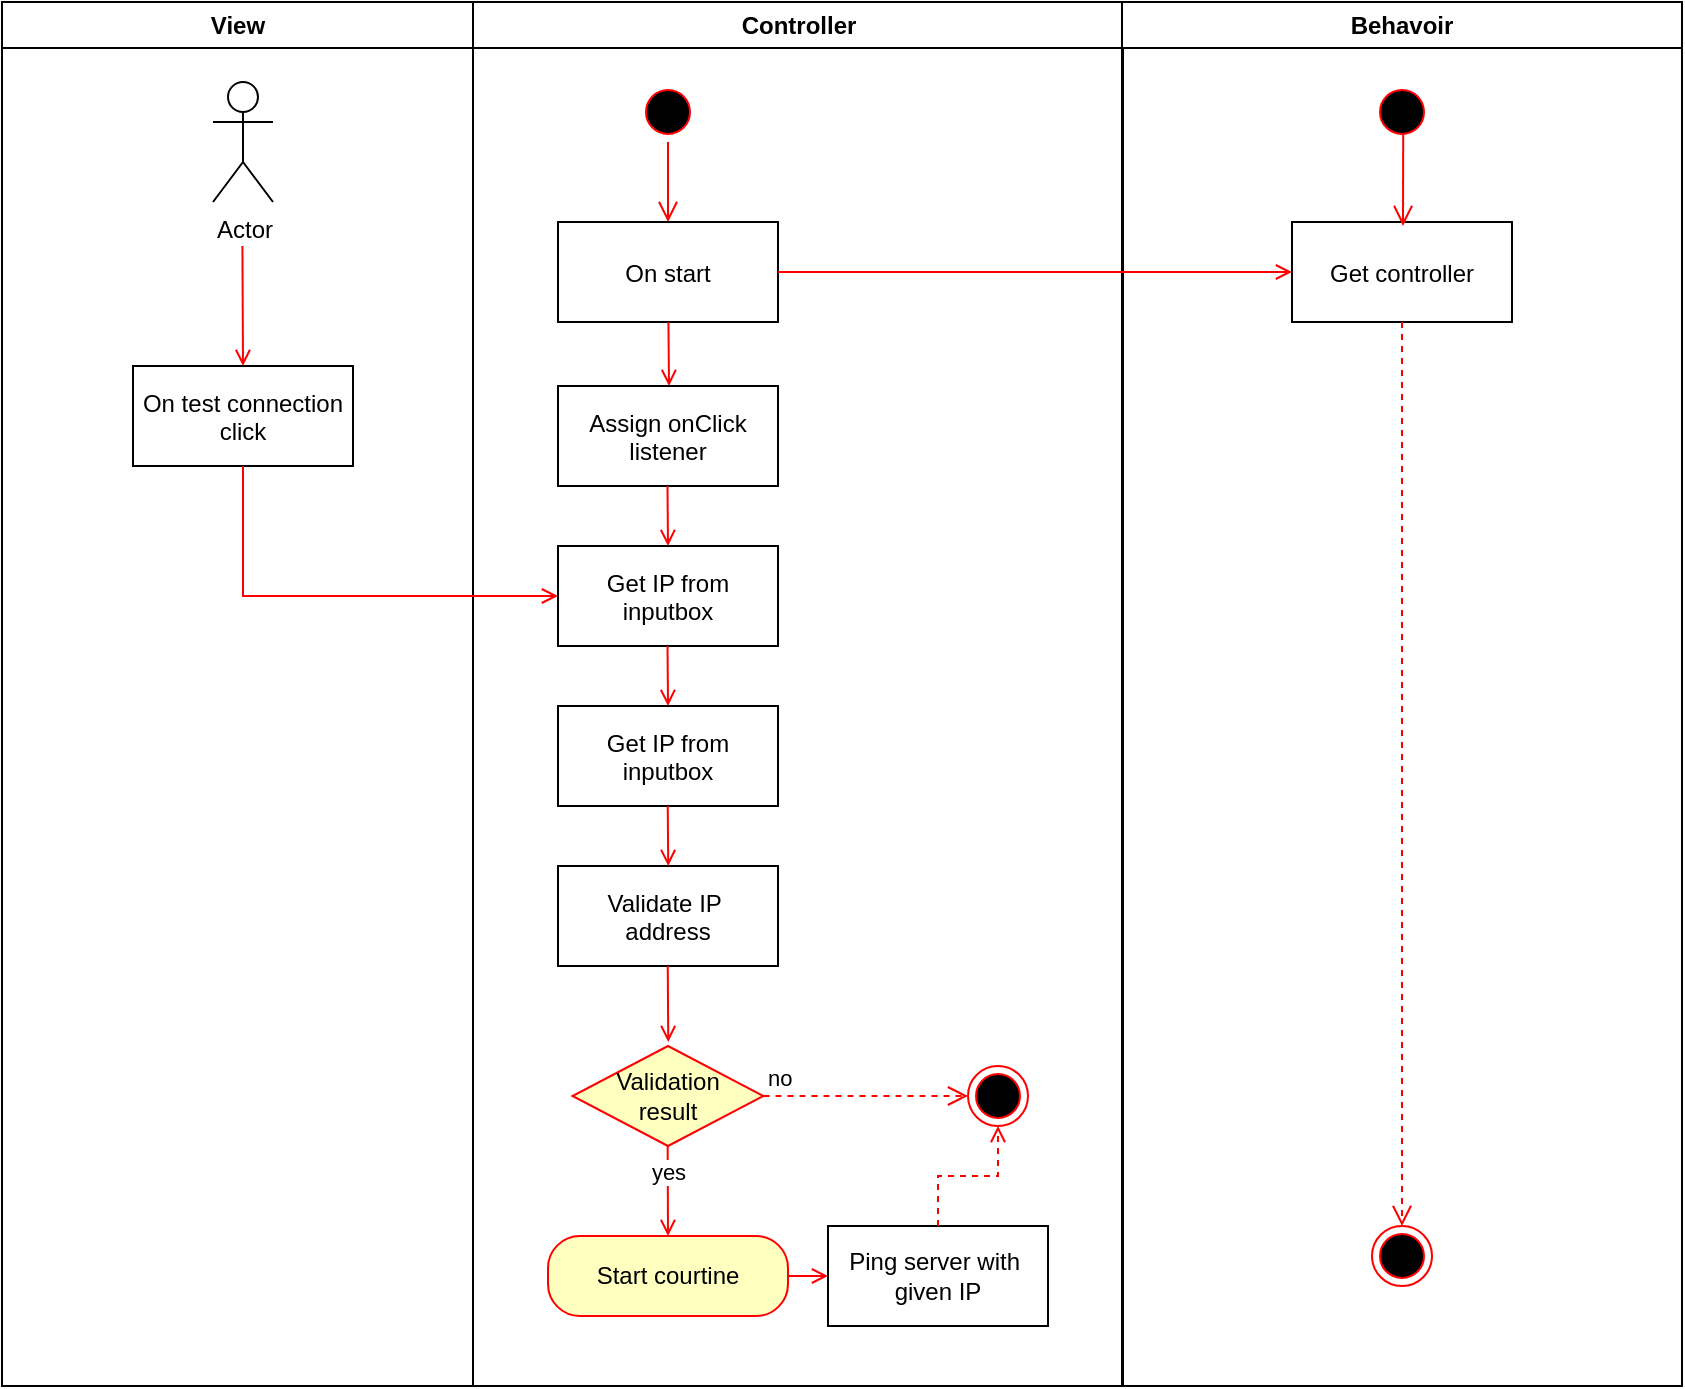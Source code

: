 <mxfile version="22.0.3" type="device">
  <diagram name="Page-1" id="e7e014a7-5840-1c2e-5031-d8a46d1fe8dd">
    <mxGraphModel dx="1594" dy="945" grid="1" gridSize="10" guides="1" tooltips="1" connect="1" arrows="1" fold="1" page="1" pageScale="1" pageWidth="1169" pageHeight="826" background="none" math="0" shadow="0">
      <root>
        <mxCell id="0" />
        <mxCell id="1" parent="0" />
        <mxCell id="2" value="View" style="swimlane;whiteSpace=wrap" parent="1" vertex="1">
          <mxGeometry x="180" y="50" width="235.5" height="692" as="geometry" />
        </mxCell>
        <mxCell id="7" value="On test connection&#xa;click" style="" parent="2" vertex="1">
          <mxGeometry x="65.5" y="182" width="110" height="50" as="geometry" />
        </mxCell>
        <mxCell id="l_0oCwKgBzUgLOKRGeMV-70" value="Actor" style="shape=umlActor;verticalLabelPosition=bottom;verticalAlign=top;html=1;" parent="2" vertex="1">
          <mxGeometry x="105.5" y="40" width="30" height="60" as="geometry" />
        </mxCell>
        <mxCell id="l_0oCwKgBzUgLOKRGeMV-71" value="" style="endArrow=open;strokeColor=#FF0000;endFill=1;rounded=0;entryX=0.5;entryY=0;entryDx=0;entryDy=0;" parent="2" target="7" edge="1">
          <mxGeometry relative="1" as="geometry">
            <mxPoint x="120.21" y="122" as="sourcePoint" />
            <mxPoint x="120.71" y="154" as="targetPoint" />
          </mxGeometry>
        </mxCell>
        <mxCell id="3" value="Controller" style="swimlane;whiteSpace=wrap" parent="1" vertex="1">
          <mxGeometry x="415.5" y="50" width="325" height="692" as="geometry" />
        </mxCell>
        <mxCell id="13" value="" style="ellipse;shape=startState;fillColor=#000000;strokeColor=#ff0000;" parent="3" vertex="1">
          <mxGeometry x="82.5" y="40" width="30" height="30" as="geometry" />
        </mxCell>
        <mxCell id="14" value="" style="edgeStyle=elbowEdgeStyle;elbow=horizontal;verticalAlign=bottom;endArrow=open;endSize=8;strokeColor=#FF0000;endFill=1;rounded=0" parent="3" source="13" target="15" edge="1">
          <mxGeometry x="40" y="20" as="geometry">
            <mxPoint x="77.5" y="90" as="targetPoint" />
          </mxGeometry>
        </mxCell>
        <mxCell id="15" value="On start" style="" parent="3" vertex="1">
          <mxGeometry x="42.5" y="110" width="110" height="50" as="geometry" />
        </mxCell>
        <mxCell id="17" value="" style="endArrow=open;strokeColor=#FF0000;endFill=1;rounded=0" parent="3" source="15" edge="1">
          <mxGeometry relative="1" as="geometry">
            <mxPoint x="98" y="192" as="targetPoint" />
          </mxGeometry>
        </mxCell>
        <mxCell id="19" value="" style="endArrow=open;strokeColor=#FF0000;endFill=1;rounded=0" parent="3" edge="1">
          <mxGeometry relative="1" as="geometry">
            <mxPoint x="75" y="325" as="targetPoint" />
          </mxGeometry>
        </mxCell>
        <mxCell id="24" value="" style="endArrow=open;strokeColor=#FF0000;endFill=1;rounded=0" parent="3" edge="1">
          <mxGeometry relative="1" as="geometry">
            <mxPoint x="150" y="245" as="targetPoint" />
          </mxGeometry>
        </mxCell>
        <mxCell id="l_0oCwKgBzUgLOKRGeMV-41" value="Assign onClick&#xa;listener" style="" parent="3" vertex="1">
          <mxGeometry x="42.5" y="192" width="110" height="50" as="geometry" />
        </mxCell>
        <mxCell id="l_0oCwKgBzUgLOKRGeMV-42" value="Get IP from&#xa;inputbox" style="" parent="3" vertex="1">
          <mxGeometry x="42.5" y="272" width="110" height="50" as="geometry" />
        </mxCell>
        <mxCell id="l_0oCwKgBzUgLOKRGeMV-43" value="Get IP from&#xa;inputbox" style="" parent="3" vertex="1">
          <mxGeometry x="42.5" y="352" width="110" height="50" as="geometry" />
        </mxCell>
        <mxCell id="l_0oCwKgBzUgLOKRGeMV-47" value="" style="endArrow=open;strokeColor=#FF0000;endFill=1;rounded=0;entryX=0.5;entryY=0;entryDx=0;entryDy=0;" parent="3" target="l_0oCwKgBzUgLOKRGeMV-42" edge="1">
          <mxGeometry relative="1" as="geometry">
            <mxPoint x="97.25" y="242" as="sourcePoint" />
            <mxPoint x="97.75" y="274" as="targetPoint" />
          </mxGeometry>
        </mxCell>
        <mxCell id="l_0oCwKgBzUgLOKRGeMV-50" value="" style="endArrow=open;strokeColor=#FF0000;endFill=1;rounded=0;entryX=0.5;entryY=0;entryDx=0;entryDy=0;" parent="3" edge="1">
          <mxGeometry relative="1" as="geometry">
            <mxPoint x="97.26" y="322" as="sourcePoint" />
            <mxPoint x="97.51" y="352" as="targetPoint" />
          </mxGeometry>
        </mxCell>
        <mxCell id="l_0oCwKgBzUgLOKRGeMV-51" value="Validate IP &#xa;address" style="" parent="3" vertex="1">
          <mxGeometry x="42.5" y="432" width="110" height="50" as="geometry" />
        </mxCell>
        <mxCell id="l_0oCwKgBzUgLOKRGeMV-53" value="Validation&lt;br&gt;result" style="rhombus;whiteSpace=wrap;html=1;fontColor=#000000;fillColor=#ffffc0;strokeColor=#ff0000;" parent="3" vertex="1">
          <mxGeometry x="49.75" y="522" width="95.5" height="50" as="geometry" />
        </mxCell>
        <mxCell id="l_0oCwKgBzUgLOKRGeMV-54" value="no" style="edgeStyle=orthogonalEdgeStyle;html=1;align=left;verticalAlign=bottom;endArrow=open;endSize=8;strokeColor=#ff0000;rounded=0;entryX=0;entryY=0.5;entryDx=0;entryDy=0;dashed=1;" parent="3" source="l_0oCwKgBzUgLOKRGeMV-53" target="l_0oCwKgBzUgLOKRGeMV-56" edge="1">
          <mxGeometry x="-1" relative="1" as="geometry">
            <mxPoint x="222.5" y="547" as="targetPoint" />
          </mxGeometry>
        </mxCell>
        <mxCell id="l_0oCwKgBzUgLOKRGeMV-56" value="" style="ellipse;html=1;shape=endState;fillColor=#000000;strokeColor=#ff0000;" parent="3" vertex="1">
          <mxGeometry x="247.5" y="532" width="30" height="30" as="geometry" />
        </mxCell>
        <mxCell id="l_0oCwKgBzUgLOKRGeMV-58" value="Start courtine" style="rounded=1;whiteSpace=wrap;html=1;arcSize=40;fontColor=#000000;fillColor=#ffffc0;strokeColor=#ff0000;" parent="3" vertex="1">
          <mxGeometry x="37.5" y="617" width="120" height="40" as="geometry" />
        </mxCell>
        <mxCell id="l_0oCwKgBzUgLOKRGeMV-60" value="" style="endArrow=open;strokeColor=#FF0000;endFill=1;rounded=0;entryX=0.5;entryY=0;entryDx=0;entryDy=0;" parent="3" edge="1">
          <mxGeometry relative="1" as="geometry">
            <mxPoint x="97.37" y="402" as="sourcePoint" />
            <mxPoint x="97.62" y="432" as="targetPoint" />
          </mxGeometry>
        </mxCell>
        <mxCell id="l_0oCwKgBzUgLOKRGeMV-61" value="" style="endArrow=open;strokeColor=#FF0000;endFill=1;rounded=0;entryX=0.5;entryY=0;entryDx=0;entryDy=0;" parent="3" edge="1">
          <mxGeometry relative="1" as="geometry">
            <mxPoint x="97.37" y="482" as="sourcePoint" />
            <mxPoint x="97.63" y="520" as="targetPoint" />
          </mxGeometry>
        </mxCell>
        <mxCell id="l_0oCwKgBzUgLOKRGeMV-63" value="" style="endArrow=open;strokeColor=#FF0000;endFill=1;rounded=0;entryX=0.5;entryY=0;entryDx=0;entryDy=0;" parent="3" target="l_0oCwKgBzUgLOKRGeMV-58" edge="1">
          <mxGeometry relative="1" as="geometry">
            <mxPoint x="97.33" y="572" as="sourcePoint" />
            <mxPoint x="97.59" y="610" as="targetPoint" />
          </mxGeometry>
        </mxCell>
        <mxCell id="l_0oCwKgBzUgLOKRGeMV-64" value="yes" style="edgeLabel;html=1;align=center;verticalAlign=middle;resizable=0;points=[];" parent="l_0oCwKgBzUgLOKRGeMV-63" vertex="1" connectable="0">
          <mxGeometry x="-0.017" y="1" relative="1" as="geometry">
            <mxPoint x="-1" y="-9" as="offset" />
          </mxGeometry>
        </mxCell>
        <mxCell id="l_0oCwKgBzUgLOKRGeMV-67" value="Ping server with&amp;nbsp;&lt;br&gt;given IP" style="html=1;whiteSpace=wrap;" parent="3" vertex="1">
          <mxGeometry x="177.5" y="612" width="110" height="50" as="geometry" />
        </mxCell>
        <mxCell id="l_0oCwKgBzUgLOKRGeMV-68" value="" style="endArrow=open;strokeColor=#FF0000;endFill=1;rounded=0;entryX=0.5;entryY=1;entryDx=0;entryDy=0;exitX=0.5;exitY=0;exitDx=0;exitDy=0;edgeStyle=orthogonalEdgeStyle;dashed=1;" parent="3" source="l_0oCwKgBzUgLOKRGeMV-67" target="l_0oCwKgBzUgLOKRGeMV-56" edge="1">
          <mxGeometry relative="1" as="geometry">
            <mxPoint x="247.5" y="572" as="sourcePoint" />
            <mxPoint x="247.76" y="610" as="targetPoint" />
          </mxGeometry>
        </mxCell>
        <mxCell id="l_0oCwKgBzUgLOKRGeMV-69" value="" style="endArrow=open;strokeColor=#FF0000;endFill=1;rounded=0;entryX=0;entryY=0.5;entryDx=0;entryDy=0;exitX=1;exitY=0.5;exitDx=0;exitDy=0;" parent="3" source="l_0oCwKgBzUgLOKRGeMV-58" target="l_0oCwKgBzUgLOKRGeMV-67" edge="1">
          <mxGeometry relative="1" as="geometry">
            <mxPoint x="107.37" y="492" as="sourcePoint" />
            <mxPoint x="107.63" y="530" as="targetPoint" />
          </mxGeometry>
        </mxCell>
        <mxCell id="4" value="Behavoir" style="swimlane;whiteSpace=wrap" parent="1" vertex="1">
          <mxGeometry x="740" y="50" width="280" height="692" as="geometry" />
        </mxCell>
        <mxCell id="l_0oCwKgBzUgLOKRGeMV-73" value="" style="ellipse;html=1;shape=startState;fillColor=#000000;strokeColor=#ff0000;" parent="4" vertex="1">
          <mxGeometry x="125" y="40" width="30" height="30" as="geometry" />
        </mxCell>
        <mxCell id="l_0oCwKgBzUgLOKRGeMV-75" value="" style="ellipse;html=1;shape=endState;fillColor=#000000;strokeColor=#ff0000;" parent="4" vertex="1">
          <mxGeometry x="125" y="612" width="30" height="30" as="geometry" />
        </mxCell>
        <mxCell id="l_0oCwKgBzUgLOKRGeMV-76" value="Get controller" style="" parent="4" vertex="1">
          <mxGeometry x="85" y="110" width="110" height="50" as="geometry" />
        </mxCell>
        <mxCell id="l_0oCwKgBzUgLOKRGeMV-77" value="" style="edgeStyle=elbowEdgeStyle;elbow=horizontal;verticalAlign=bottom;endArrow=open;endSize=8;strokeColor=#FF0000;endFill=1;rounded=0;entryX=0.506;entryY=-0.04;entryDx=0;entryDy=0;entryPerimeter=0;exitX=0.52;exitY=0.851;exitDx=0;exitDy=0;exitPerimeter=0;" parent="4" source="l_0oCwKgBzUgLOKRGeMV-73" edge="1">
          <mxGeometry x="-284.5" y="20" as="geometry">
            <mxPoint x="139.97" y="112" as="targetPoint" />
            <mxPoint x="115.5" y="92" as="sourcePoint" />
          </mxGeometry>
        </mxCell>
        <mxCell id="l_0oCwKgBzUgLOKRGeMV-78" value="" style="edgeStyle=elbowEdgeStyle;elbow=horizontal;verticalAlign=bottom;endArrow=open;endSize=8;strokeColor=#FF0000;endFill=1;rounded=0;entryX=0.5;entryY=0;entryDx=0;entryDy=0;exitX=0.5;exitY=1;exitDx=0;exitDy=0;dashed=1;" parent="4" source="l_0oCwKgBzUgLOKRGeMV-76" target="l_0oCwKgBzUgLOKRGeMV-75" edge="1">
          <mxGeometry x="-284.5" y="20" as="geometry">
            <mxPoint x="139.49" y="218" as="targetPoint" />
            <mxPoint x="140.52" y="172" as="sourcePoint" />
          </mxGeometry>
        </mxCell>
        <mxCell id="l_0oCwKgBzUgLOKRGeMV-72" value="" style="endArrow=open;strokeColor=#FF0000;endFill=1;rounded=0;entryX=0;entryY=0.5;entryDx=0;entryDy=0;exitX=0.5;exitY=1;exitDx=0;exitDy=0;edgeStyle=orthogonalEdgeStyle;" parent="1" source="7" target="l_0oCwKgBzUgLOKRGeMV-42" edge="1">
          <mxGeometry relative="1" as="geometry">
            <mxPoint x="300.1" y="292" as="sourcePoint" />
            <mxPoint x="300.89" y="352" as="targetPoint" />
          </mxGeometry>
        </mxCell>
        <mxCell id="l_0oCwKgBzUgLOKRGeMV-80" value="" style="endArrow=open;strokeColor=#FF0000;endFill=1;rounded=0;entryX=0;entryY=0.5;entryDx=0;entryDy=0;exitX=1;exitY=0.5;exitDx=0;exitDy=0;" parent="1" source="15" target="l_0oCwKgBzUgLOKRGeMV-76" edge="1">
          <mxGeometry relative="1" as="geometry">
            <mxPoint x="625.5" y="180" as="sourcePoint" />
            <mxPoint x="626.25" y="210" as="targetPoint" />
          </mxGeometry>
        </mxCell>
      </root>
    </mxGraphModel>
  </diagram>
</mxfile>
